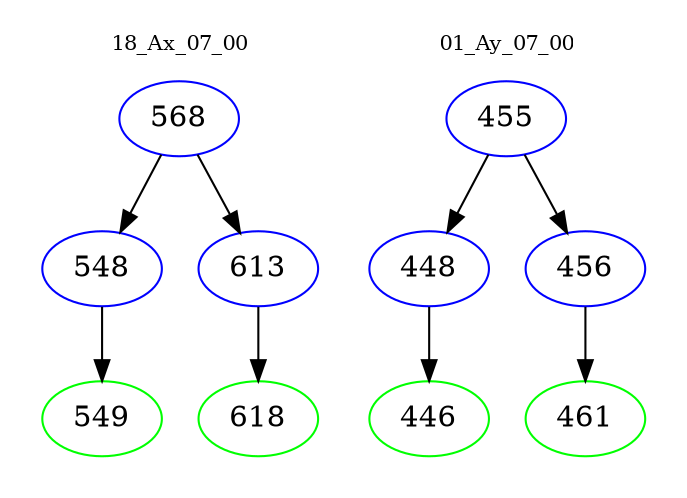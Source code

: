 digraph{
subgraph cluster_0 {
color = white
label = "18_Ax_07_00";
fontsize=10;
T0_568 [label="568", color="blue"]
T0_568 -> T0_548 [color="black"]
T0_548 [label="548", color="blue"]
T0_548 -> T0_549 [color="black"]
T0_549 [label="549", color="green"]
T0_568 -> T0_613 [color="black"]
T0_613 [label="613", color="blue"]
T0_613 -> T0_618 [color="black"]
T0_618 [label="618", color="green"]
}
subgraph cluster_1 {
color = white
label = "01_Ay_07_00";
fontsize=10;
T1_455 [label="455", color="blue"]
T1_455 -> T1_448 [color="black"]
T1_448 [label="448", color="blue"]
T1_448 -> T1_446 [color="black"]
T1_446 [label="446", color="green"]
T1_455 -> T1_456 [color="black"]
T1_456 [label="456", color="blue"]
T1_456 -> T1_461 [color="black"]
T1_461 [label="461", color="green"]
}
}
